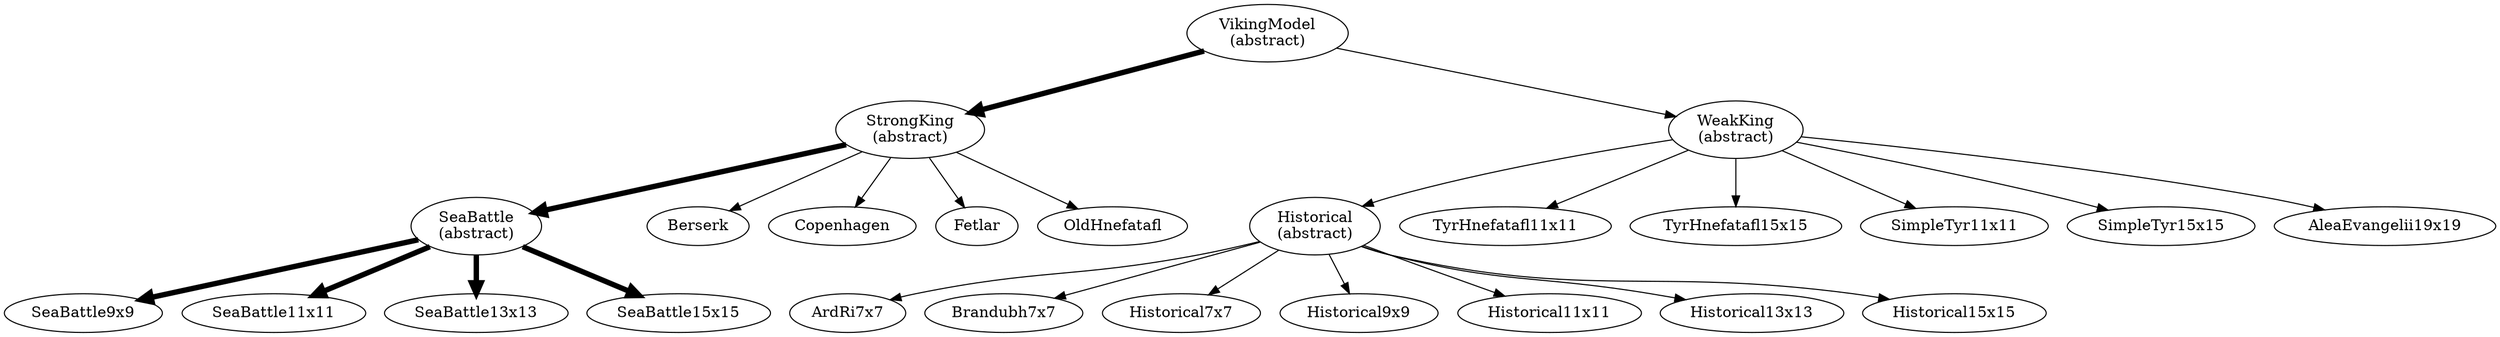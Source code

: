 
//Viking Game Family Tree

//generate with:
//  "c:\Users\ggrevera\Google Drive\private\\systems-solutions\graphviz\bin\dot" -Tpng -o games.png games.dot

digraph D {

    "VikingModel\n(abstract)" -> "StrongKing\n(abstract)" [penwidth=5]
        "StrongKing\n(abstract)" -> "SeaBattle\n(abstract)" [penwidth=5]
            "SeaBattle\n(abstract)" -> SeaBattle9x9 [penwidth=5]
            "SeaBattle\n(abstract)" -> SeaBattle11x11 [penwidth=5]
            "SeaBattle\n(abstract)" -> SeaBattle13x13 [penwidth=5]
            "SeaBattle\n(abstract)" -> SeaBattle15x15 [penwidth=5]
        "StrongKing\n(abstract)" -> "Berserk"
        "StrongKing\n(abstract)" -> "Copenhagen"
        "StrongKing\n(abstract)" -> "Fetlar"
        "StrongKing\n(abstract)" -> "OldHnefatafl"
    "VikingModel\n(abstract)" -> "WeakKing\n(abstract)"
    "WeakKing\n(abstract)" -> "Historical\n(abstract)"
        "Historical\n(abstract)" -> ArdRi7x7
        "Historical\n(abstract)" -> Brandubh7x7
        "Historical\n(abstract)" -> Historical7x7
        "Historical\n(abstract)" -> Historical9x9
        "Historical\n(abstract)" -> Historical11x11
        "Historical\n(abstract)" -> Historical13x13
        "Historical\n(abstract)" -> Historical15x15
    "WeakKing\n(abstract)" -> "TyrHnefatafl11x11"
    "WeakKing\n(abstract)" -> "TyrHnefatafl15x15"
    "WeakKing\n(abstract)" -> "SimpleTyr11x11"
    "WeakKing\n(abstract)" -> "SimpleTyr15x15"
    "WeakKing\n(abstract)" -> "AleaEvangelii19x19"
}
